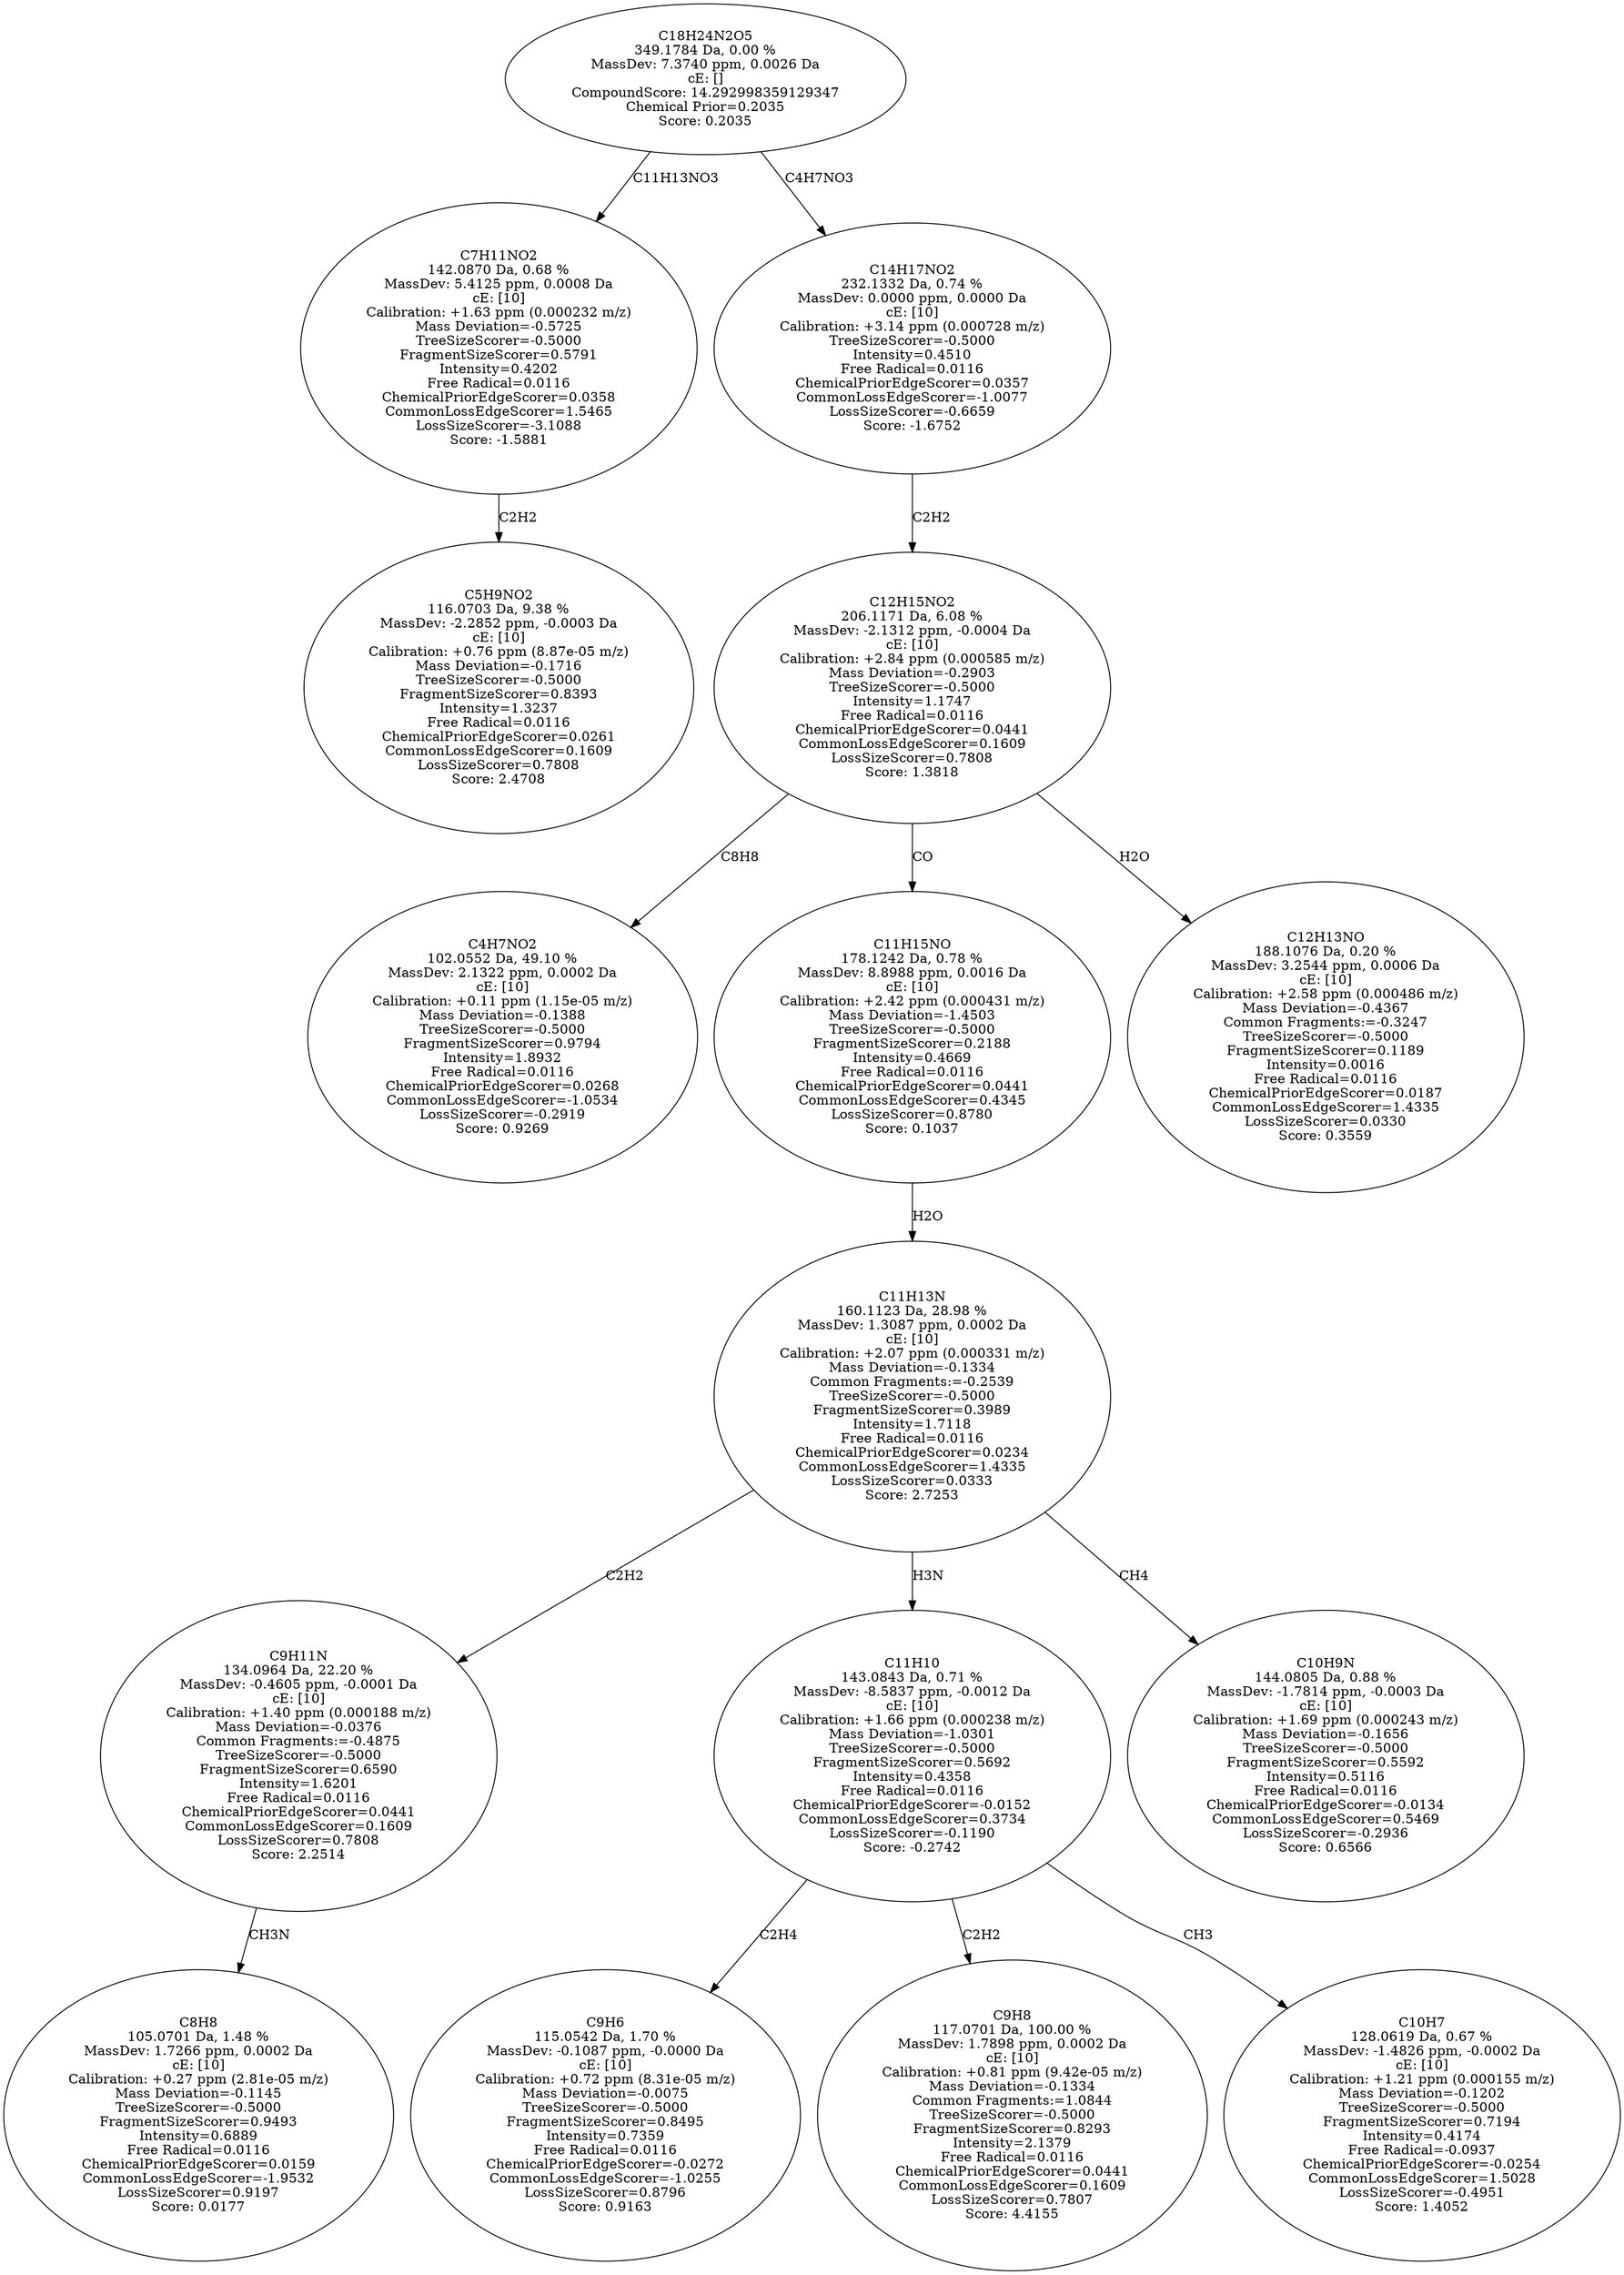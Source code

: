 strict digraph {
v1 [label="C5H9NO2\n116.0703 Da, 9.38 %\nMassDev: -2.2852 ppm, -0.0003 Da\ncE: [10]\nCalibration: +0.76 ppm (8.87e-05 m/z)\nMass Deviation=-0.1716\nTreeSizeScorer=-0.5000\nFragmentSizeScorer=0.8393\nIntensity=1.3237\nFree Radical=0.0116\nChemicalPriorEdgeScorer=0.0261\nCommonLossEdgeScorer=0.1609\nLossSizeScorer=0.7808\nScore: 2.4708"];
v2 [label="C7H11NO2\n142.0870 Da, 0.68 %\nMassDev: 5.4125 ppm, 0.0008 Da\ncE: [10]\nCalibration: +1.63 ppm (0.000232 m/z)\nMass Deviation=-0.5725\nTreeSizeScorer=-0.5000\nFragmentSizeScorer=0.5791\nIntensity=0.4202\nFree Radical=0.0116\nChemicalPriorEdgeScorer=0.0358\nCommonLossEdgeScorer=1.5465\nLossSizeScorer=-3.1088\nScore: -1.5881"];
v3 [label="C4H7NO2\n102.0552 Da, 49.10 %\nMassDev: 2.1322 ppm, 0.0002 Da\ncE: [10]\nCalibration: +0.11 ppm (1.15e-05 m/z)\nMass Deviation=-0.1388\nTreeSizeScorer=-0.5000\nFragmentSizeScorer=0.9794\nIntensity=1.8932\nFree Radical=0.0116\nChemicalPriorEdgeScorer=0.0268\nCommonLossEdgeScorer=-1.0534\nLossSizeScorer=-0.2919\nScore: 0.9269"];
v4 [label="C8H8\n105.0701 Da, 1.48 %\nMassDev: 1.7266 ppm, 0.0002 Da\ncE: [10]\nCalibration: +0.27 ppm (2.81e-05 m/z)\nMass Deviation=-0.1145\nTreeSizeScorer=-0.5000\nFragmentSizeScorer=0.9493\nIntensity=0.6889\nFree Radical=0.0116\nChemicalPriorEdgeScorer=0.0159\nCommonLossEdgeScorer=-1.9532\nLossSizeScorer=0.9197\nScore: 0.0177"];
v5 [label="C9H11N\n134.0964 Da, 22.20 %\nMassDev: -0.4605 ppm, -0.0001 Da\ncE: [10]\nCalibration: +1.40 ppm (0.000188 m/z)\nMass Deviation=-0.0376\nCommon Fragments:=-0.4875\nTreeSizeScorer=-0.5000\nFragmentSizeScorer=0.6590\nIntensity=1.6201\nFree Radical=0.0116\nChemicalPriorEdgeScorer=0.0441\nCommonLossEdgeScorer=0.1609\nLossSizeScorer=0.7808\nScore: 2.2514"];
v6 [label="C9H6\n115.0542 Da, 1.70 %\nMassDev: -0.1087 ppm, -0.0000 Da\ncE: [10]\nCalibration: +0.72 ppm (8.31e-05 m/z)\nMass Deviation=-0.0075\nTreeSizeScorer=-0.5000\nFragmentSizeScorer=0.8495\nIntensity=0.7359\nFree Radical=0.0116\nChemicalPriorEdgeScorer=-0.0272\nCommonLossEdgeScorer=-1.0255\nLossSizeScorer=0.8796\nScore: 0.9163"];
v7 [label="C9H8\n117.0701 Da, 100.00 %\nMassDev: 1.7898 ppm, 0.0002 Da\ncE: [10]\nCalibration: +0.81 ppm (9.42e-05 m/z)\nMass Deviation=-0.1334\nCommon Fragments:=1.0844\nTreeSizeScorer=-0.5000\nFragmentSizeScorer=0.8293\nIntensity=2.1379\nFree Radical=0.0116\nChemicalPriorEdgeScorer=0.0441\nCommonLossEdgeScorer=0.1609\nLossSizeScorer=0.7807\nScore: 4.4155"];
v8 [label="C10H7\n128.0619 Da, 0.67 %\nMassDev: -1.4826 ppm, -0.0002 Da\ncE: [10]\nCalibration: +1.21 ppm (0.000155 m/z)\nMass Deviation=-0.1202\nTreeSizeScorer=-0.5000\nFragmentSizeScorer=0.7194\nIntensity=0.4174\nFree Radical=-0.0937\nChemicalPriorEdgeScorer=-0.0254\nCommonLossEdgeScorer=1.5028\nLossSizeScorer=-0.4951\nScore: 1.4052"];
v9 [label="C11H10\n143.0843 Da, 0.71 %\nMassDev: -8.5837 ppm, -0.0012 Da\ncE: [10]\nCalibration: +1.66 ppm (0.000238 m/z)\nMass Deviation=-1.0301\nTreeSizeScorer=-0.5000\nFragmentSizeScorer=0.5692\nIntensity=0.4358\nFree Radical=0.0116\nChemicalPriorEdgeScorer=-0.0152\nCommonLossEdgeScorer=0.3734\nLossSizeScorer=-0.1190\nScore: -0.2742"];
v10 [label="C10H9N\n144.0805 Da, 0.88 %\nMassDev: -1.7814 ppm, -0.0003 Da\ncE: [10]\nCalibration: +1.69 ppm (0.000243 m/z)\nMass Deviation=-0.1656\nTreeSizeScorer=-0.5000\nFragmentSizeScorer=0.5592\nIntensity=0.5116\nFree Radical=0.0116\nChemicalPriorEdgeScorer=-0.0134\nCommonLossEdgeScorer=0.5469\nLossSizeScorer=-0.2936\nScore: 0.6566"];
v11 [label="C11H13N\n160.1123 Da, 28.98 %\nMassDev: 1.3087 ppm, 0.0002 Da\ncE: [10]\nCalibration: +2.07 ppm (0.000331 m/z)\nMass Deviation=-0.1334\nCommon Fragments:=-0.2539\nTreeSizeScorer=-0.5000\nFragmentSizeScorer=0.3989\nIntensity=1.7118\nFree Radical=0.0116\nChemicalPriorEdgeScorer=0.0234\nCommonLossEdgeScorer=1.4335\nLossSizeScorer=0.0333\nScore: 2.7253"];
v12 [label="C11H15NO\n178.1242 Da, 0.78 %\nMassDev: 8.8988 ppm, 0.0016 Da\ncE: [10]\nCalibration: +2.42 ppm (0.000431 m/z)\nMass Deviation=-1.4503\nTreeSizeScorer=-0.5000\nFragmentSizeScorer=0.2188\nIntensity=0.4669\nFree Radical=0.0116\nChemicalPriorEdgeScorer=0.0441\nCommonLossEdgeScorer=0.4345\nLossSizeScorer=0.8780\nScore: 0.1037"];
v13 [label="C12H13NO\n188.1076 Da, 0.20 %\nMassDev: 3.2544 ppm, 0.0006 Da\ncE: [10]\nCalibration: +2.58 ppm (0.000486 m/z)\nMass Deviation=-0.4367\nCommon Fragments:=-0.3247\nTreeSizeScorer=-0.5000\nFragmentSizeScorer=0.1189\nIntensity=0.0016\nFree Radical=0.0116\nChemicalPriorEdgeScorer=0.0187\nCommonLossEdgeScorer=1.4335\nLossSizeScorer=0.0330\nScore: 0.3559"];
v14 [label="C12H15NO2\n206.1171 Da, 6.08 %\nMassDev: -2.1312 ppm, -0.0004 Da\ncE: [10]\nCalibration: +2.84 ppm (0.000585 m/z)\nMass Deviation=-0.2903\nTreeSizeScorer=-0.5000\nIntensity=1.1747\nFree Radical=0.0116\nChemicalPriorEdgeScorer=0.0441\nCommonLossEdgeScorer=0.1609\nLossSizeScorer=0.7808\nScore: 1.3818"];
v15 [label="C14H17NO2\n232.1332 Da, 0.74 %\nMassDev: 0.0000 ppm, 0.0000 Da\ncE: [10]\nCalibration: +3.14 ppm (0.000728 m/z)\nTreeSizeScorer=-0.5000\nIntensity=0.4510\nFree Radical=0.0116\nChemicalPriorEdgeScorer=0.0357\nCommonLossEdgeScorer=-1.0077\nLossSizeScorer=-0.6659\nScore: -1.6752"];
v16 [label="C18H24N2O5\n349.1784 Da, 0.00 %\nMassDev: 7.3740 ppm, 0.0026 Da\ncE: []\nCompoundScore: 14.292998359129347\nChemical Prior=0.2035\nScore: 0.2035"];
v2 -> v1 [label="C2H2"];
v16 -> v2 [label="C11H13NO3"];
v14 -> v3 [label="C8H8"];
v5 -> v4 [label="CH3N"];
v11 -> v5 [label="C2H2"];
v9 -> v6 [label="C2H4"];
v9 -> v7 [label="C2H2"];
v9 -> v8 [label="CH3"];
v11 -> v9 [label="H3N"];
v11 -> v10 [label="CH4"];
v12 -> v11 [label="H2O"];
v14 -> v12 [label="CO"];
v14 -> v13 [label="H2O"];
v15 -> v14 [label="C2H2"];
v16 -> v15 [label="C4H7NO3"];
}